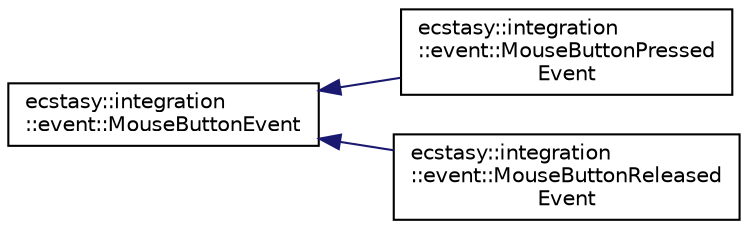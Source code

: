 digraph "Graphical Class Hierarchy"
{
 // LATEX_PDF_SIZE
  edge [fontname="Helvetica",fontsize="10",labelfontname="Helvetica",labelfontsize="10"];
  node [fontname="Helvetica",fontsize="10",shape=record];
  rankdir="LR";
  Node0 [label="ecstasy::integration\l::event::MouseButtonEvent",height=0.2,width=0.4,color="black", fillcolor="white", style="filled",URL="$structecstasy_1_1integration_1_1event_1_1_mouse_button_event.html",tooltip="Event describing when a mouse button is pressed or released."];
  Node0 -> Node1 [dir="back",color="midnightblue",fontsize="10",style="solid",fontname="Helvetica"];
  Node1 [label="ecstasy::integration\l::event::MouseButtonPressed\lEvent",height=0.2,width=0.4,color="black", fillcolor="white", style="filled",URL="$structecstasy_1_1integration_1_1event_1_1_mouse_button_pressed_event.html",tooltip="Event describing when a mouse button is pressed."];
  Node0 -> Node2 [dir="back",color="midnightblue",fontsize="10",style="solid",fontname="Helvetica"];
  Node2 [label="ecstasy::integration\l::event::MouseButtonReleased\lEvent",height=0.2,width=0.4,color="black", fillcolor="white", style="filled",URL="$structecstasy_1_1integration_1_1event_1_1_mouse_button_released_event.html",tooltip="Event describing when a mouse button is released."];
}
